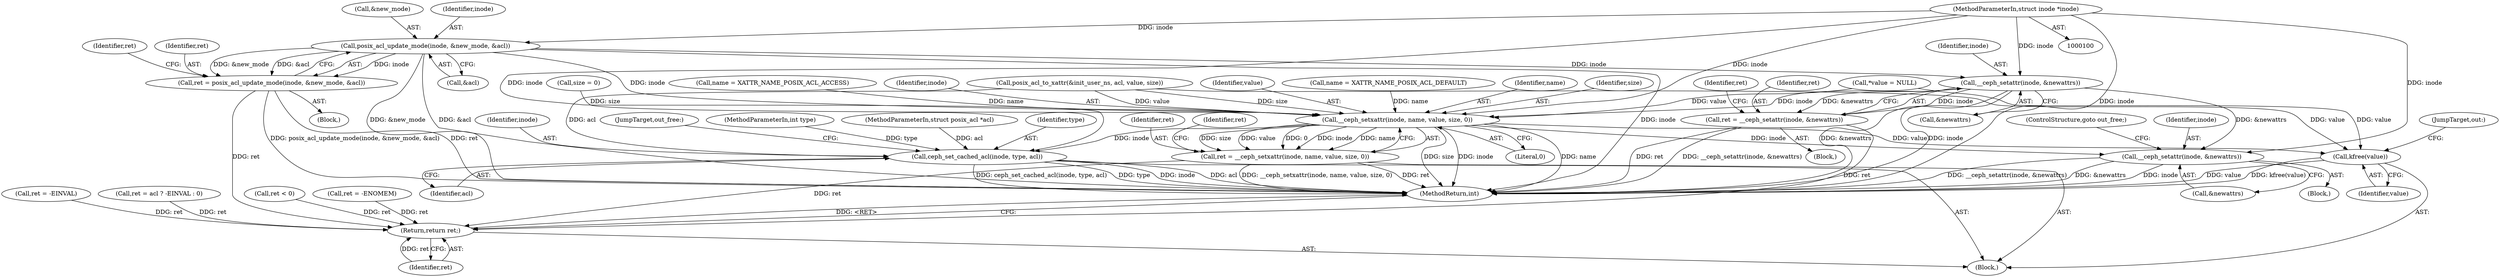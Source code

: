 digraph "0_linux_073931017b49d9458aa351605b43a7e34598caef_1@API" {
"1000146" [label="(Call,posix_acl_update_mode(inode, &new_mode, &acl))"];
"1000101" [label="(MethodParameterIn,struct inode *inode)"];
"1000144" [label="(Call,ret = posix_acl_update_mode(inode, &new_mode, &acl))"];
"1000281" [label="(Return,return ret;)"];
"1000235" [label="(Call,__ceph_setattr(inode, &newattrs))"];
"1000233" [label="(Call,ret = __ceph_setattr(inode, &newattrs))"];
"1000244" [label="(Call,__ceph_setxattr(inode, name, value, size, 0))"];
"1000242" [label="(Call,ret = __ceph_setxattr(inode, name, value, size, 0))"];
"1000268" [label="(Call,__ceph_setattr(inode, &newattrs))"];
"1000273" [label="(Call,ceph_set_cached_acl(inode, type, acl))"];
"1000278" [label="(Call,kfree(value))"];
"1000278" [label="(Call,kfree(value))"];
"1000279" [label="(Identifier,value)"];
"1000242" [label="(Call,ret = __ceph_setxattr(inode, name, value, size, 0))"];
"1000243" [label="(Identifier,ret)"];
"1000247" [label="(Identifier,value)"];
"1000246" [label="(Identifier,name)"];
"1000281" [label="(Return,return ret;)"];
"1000257" [label="(Block,)"];
"1000273" [label="(Call,ceph_set_cached_acl(inode, type, acl))"];
"1000177" [label="(Call,ret = -EINVAL)"];
"1000143" [label="(Block,)"];
"1000270" [label="(Call,&newattrs)"];
"1000222" [label="(Block,)"];
"1000249" [label="(Literal,0)"];
"1000104" [label="(Block,)"];
"1000248" [label="(Identifier,size)"];
"1000277" [label="(JumpTarget,out_free:)"];
"1000110" [label="(Call,size = 0)"];
"1000251" [label="(Identifier,ret)"];
"1000164" [label="(Call,ret = acl ? -EINVAL : 0)"];
"1000101" [label="(MethodParameterIn,struct inode *inode)"];
"1000118" [label="(Call,*value = NULL)"];
"1000148" [label="(Call,&new_mode)"];
"1000214" [label="(Call,ret < 0)"];
"1000147" [label="(Identifier,inode)"];
"1000138" [label="(Call,name = XATTR_NAME_POSIX_ACL_ACCESS)"];
"1000200" [label="(Call,ret = -ENOMEM)"];
"1000146" [label="(Call,posix_acl_update_mode(inode, &new_mode, &acl))"];
"1000245" [label="(Identifier,inode)"];
"1000237" [label="(Call,&newattrs)"];
"1000153" [label="(Identifier,ret)"];
"1000240" [label="(Identifier,ret)"];
"1000207" [label="(Call,posix_acl_to_xattr(&init_user_ns, acl, value, size))"];
"1000103" [label="(MethodParameterIn,int type)"];
"1000235" [label="(Call,__ceph_setattr(inode, &newattrs))"];
"1000102" [label="(MethodParameterIn,struct posix_acl *acl)"];
"1000282" [label="(Identifier,ret)"];
"1000233" [label="(Call,ret = __ceph_setattr(inode, &newattrs))"];
"1000244" [label="(Call,__ceph_setxattr(inode, name, value, size, 0))"];
"1000269" [label="(Identifier,inode)"];
"1000275" [label="(Identifier,type)"];
"1000272" [label="(ControlStructure,goto out_free;)"];
"1000268" [label="(Call,__ceph_setattr(inode, &newattrs))"];
"1000283" [label="(MethodReturn,int)"];
"1000274" [label="(Identifier,inode)"];
"1000280" [label="(JumpTarget,out:)"];
"1000276" [label="(Identifier,acl)"];
"1000145" [label="(Identifier,ret)"];
"1000234" [label="(Identifier,ret)"];
"1000150" [label="(Call,&acl)"];
"1000172" [label="(Call,name = XATTR_NAME_POSIX_ACL_DEFAULT)"];
"1000236" [label="(Identifier,inode)"];
"1000144" [label="(Call,ret = posix_acl_update_mode(inode, &new_mode, &acl))"];
"1000146" -> "1000144"  [label="AST: "];
"1000146" -> "1000150"  [label="CFG: "];
"1000147" -> "1000146"  [label="AST: "];
"1000148" -> "1000146"  [label="AST: "];
"1000150" -> "1000146"  [label="AST: "];
"1000144" -> "1000146"  [label="CFG: "];
"1000146" -> "1000283"  [label="DDG: &new_mode"];
"1000146" -> "1000283"  [label="DDG: &acl"];
"1000146" -> "1000283"  [label="DDG: inode"];
"1000146" -> "1000144"  [label="DDG: inode"];
"1000146" -> "1000144"  [label="DDG: &new_mode"];
"1000146" -> "1000144"  [label="DDG: &acl"];
"1000101" -> "1000146"  [label="DDG: inode"];
"1000146" -> "1000235"  [label="DDG: inode"];
"1000146" -> "1000244"  [label="DDG: inode"];
"1000101" -> "1000100"  [label="AST: "];
"1000101" -> "1000283"  [label="DDG: inode"];
"1000101" -> "1000235"  [label="DDG: inode"];
"1000101" -> "1000244"  [label="DDG: inode"];
"1000101" -> "1000268"  [label="DDG: inode"];
"1000101" -> "1000273"  [label="DDG: inode"];
"1000144" -> "1000143"  [label="AST: "];
"1000145" -> "1000144"  [label="AST: "];
"1000153" -> "1000144"  [label="CFG: "];
"1000144" -> "1000283"  [label="DDG: ret"];
"1000144" -> "1000283"  [label="DDG: posix_acl_update_mode(inode, &new_mode, &acl)"];
"1000144" -> "1000281"  [label="DDG: ret"];
"1000281" -> "1000104"  [label="AST: "];
"1000281" -> "1000282"  [label="CFG: "];
"1000282" -> "1000281"  [label="AST: "];
"1000283" -> "1000281"  [label="CFG: "];
"1000281" -> "1000283"  [label="DDG: <RET>"];
"1000282" -> "1000281"  [label="DDG: ret"];
"1000177" -> "1000281"  [label="DDG: ret"];
"1000200" -> "1000281"  [label="DDG: ret"];
"1000214" -> "1000281"  [label="DDG: ret"];
"1000242" -> "1000281"  [label="DDG: ret"];
"1000164" -> "1000281"  [label="DDG: ret"];
"1000233" -> "1000281"  [label="DDG: ret"];
"1000235" -> "1000233"  [label="AST: "];
"1000235" -> "1000237"  [label="CFG: "];
"1000236" -> "1000235"  [label="AST: "];
"1000237" -> "1000235"  [label="AST: "];
"1000233" -> "1000235"  [label="CFG: "];
"1000235" -> "1000283"  [label="DDG: &newattrs"];
"1000235" -> "1000283"  [label="DDG: inode"];
"1000235" -> "1000233"  [label="DDG: inode"];
"1000235" -> "1000233"  [label="DDG: &newattrs"];
"1000235" -> "1000244"  [label="DDG: inode"];
"1000235" -> "1000268"  [label="DDG: &newattrs"];
"1000233" -> "1000222"  [label="AST: "];
"1000234" -> "1000233"  [label="AST: "];
"1000240" -> "1000233"  [label="CFG: "];
"1000233" -> "1000283"  [label="DDG: __ceph_setattr(inode, &newattrs)"];
"1000233" -> "1000283"  [label="DDG: ret"];
"1000244" -> "1000242"  [label="AST: "];
"1000244" -> "1000249"  [label="CFG: "];
"1000245" -> "1000244"  [label="AST: "];
"1000246" -> "1000244"  [label="AST: "];
"1000247" -> "1000244"  [label="AST: "];
"1000248" -> "1000244"  [label="AST: "];
"1000249" -> "1000244"  [label="AST: "];
"1000242" -> "1000244"  [label="CFG: "];
"1000244" -> "1000283"  [label="DDG: size"];
"1000244" -> "1000283"  [label="DDG: inode"];
"1000244" -> "1000283"  [label="DDG: name"];
"1000244" -> "1000242"  [label="DDG: size"];
"1000244" -> "1000242"  [label="DDG: value"];
"1000244" -> "1000242"  [label="DDG: 0"];
"1000244" -> "1000242"  [label="DDG: inode"];
"1000244" -> "1000242"  [label="DDG: name"];
"1000138" -> "1000244"  [label="DDG: name"];
"1000172" -> "1000244"  [label="DDG: name"];
"1000207" -> "1000244"  [label="DDG: value"];
"1000207" -> "1000244"  [label="DDG: size"];
"1000118" -> "1000244"  [label="DDG: value"];
"1000110" -> "1000244"  [label="DDG: size"];
"1000244" -> "1000268"  [label="DDG: inode"];
"1000244" -> "1000273"  [label="DDG: inode"];
"1000244" -> "1000278"  [label="DDG: value"];
"1000242" -> "1000104"  [label="AST: "];
"1000243" -> "1000242"  [label="AST: "];
"1000251" -> "1000242"  [label="CFG: "];
"1000242" -> "1000283"  [label="DDG: __ceph_setxattr(inode, name, value, size, 0)"];
"1000242" -> "1000283"  [label="DDG: ret"];
"1000268" -> "1000257"  [label="AST: "];
"1000268" -> "1000270"  [label="CFG: "];
"1000269" -> "1000268"  [label="AST: "];
"1000270" -> "1000268"  [label="AST: "];
"1000272" -> "1000268"  [label="CFG: "];
"1000268" -> "1000283"  [label="DDG: inode"];
"1000268" -> "1000283"  [label="DDG: __ceph_setattr(inode, &newattrs)"];
"1000268" -> "1000283"  [label="DDG: &newattrs"];
"1000273" -> "1000104"  [label="AST: "];
"1000273" -> "1000276"  [label="CFG: "];
"1000274" -> "1000273"  [label="AST: "];
"1000275" -> "1000273"  [label="AST: "];
"1000276" -> "1000273"  [label="AST: "];
"1000277" -> "1000273"  [label="CFG: "];
"1000273" -> "1000283"  [label="DDG: type"];
"1000273" -> "1000283"  [label="DDG: inode"];
"1000273" -> "1000283"  [label="DDG: acl"];
"1000273" -> "1000283"  [label="DDG: ceph_set_cached_acl(inode, type, acl)"];
"1000103" -> "1000273"  [label="DDG: type"];
"1000207" -> "1000273"  [label="DDG: acl"];
"1000102" -> "1000273"  [label="DDG: acl"];
"1000278" -> "1000104"  [label="AST: "];
"1000278" -> "1000279"  [label="CFG: "];
"1000279" -> "1000278"  [label="AST: "];
"1000280" -> "1000278"  [label="CFG: "];
"1000278" -> "1000283"  [label="DDG: kfree(value)"];
"1000278" -> "1000283"  [label="DDG: value"];
"1000207" -> "1000278"  [label="DDG: value"];
"1000118" -> "1000278"  [label="DDG: value"];
}
